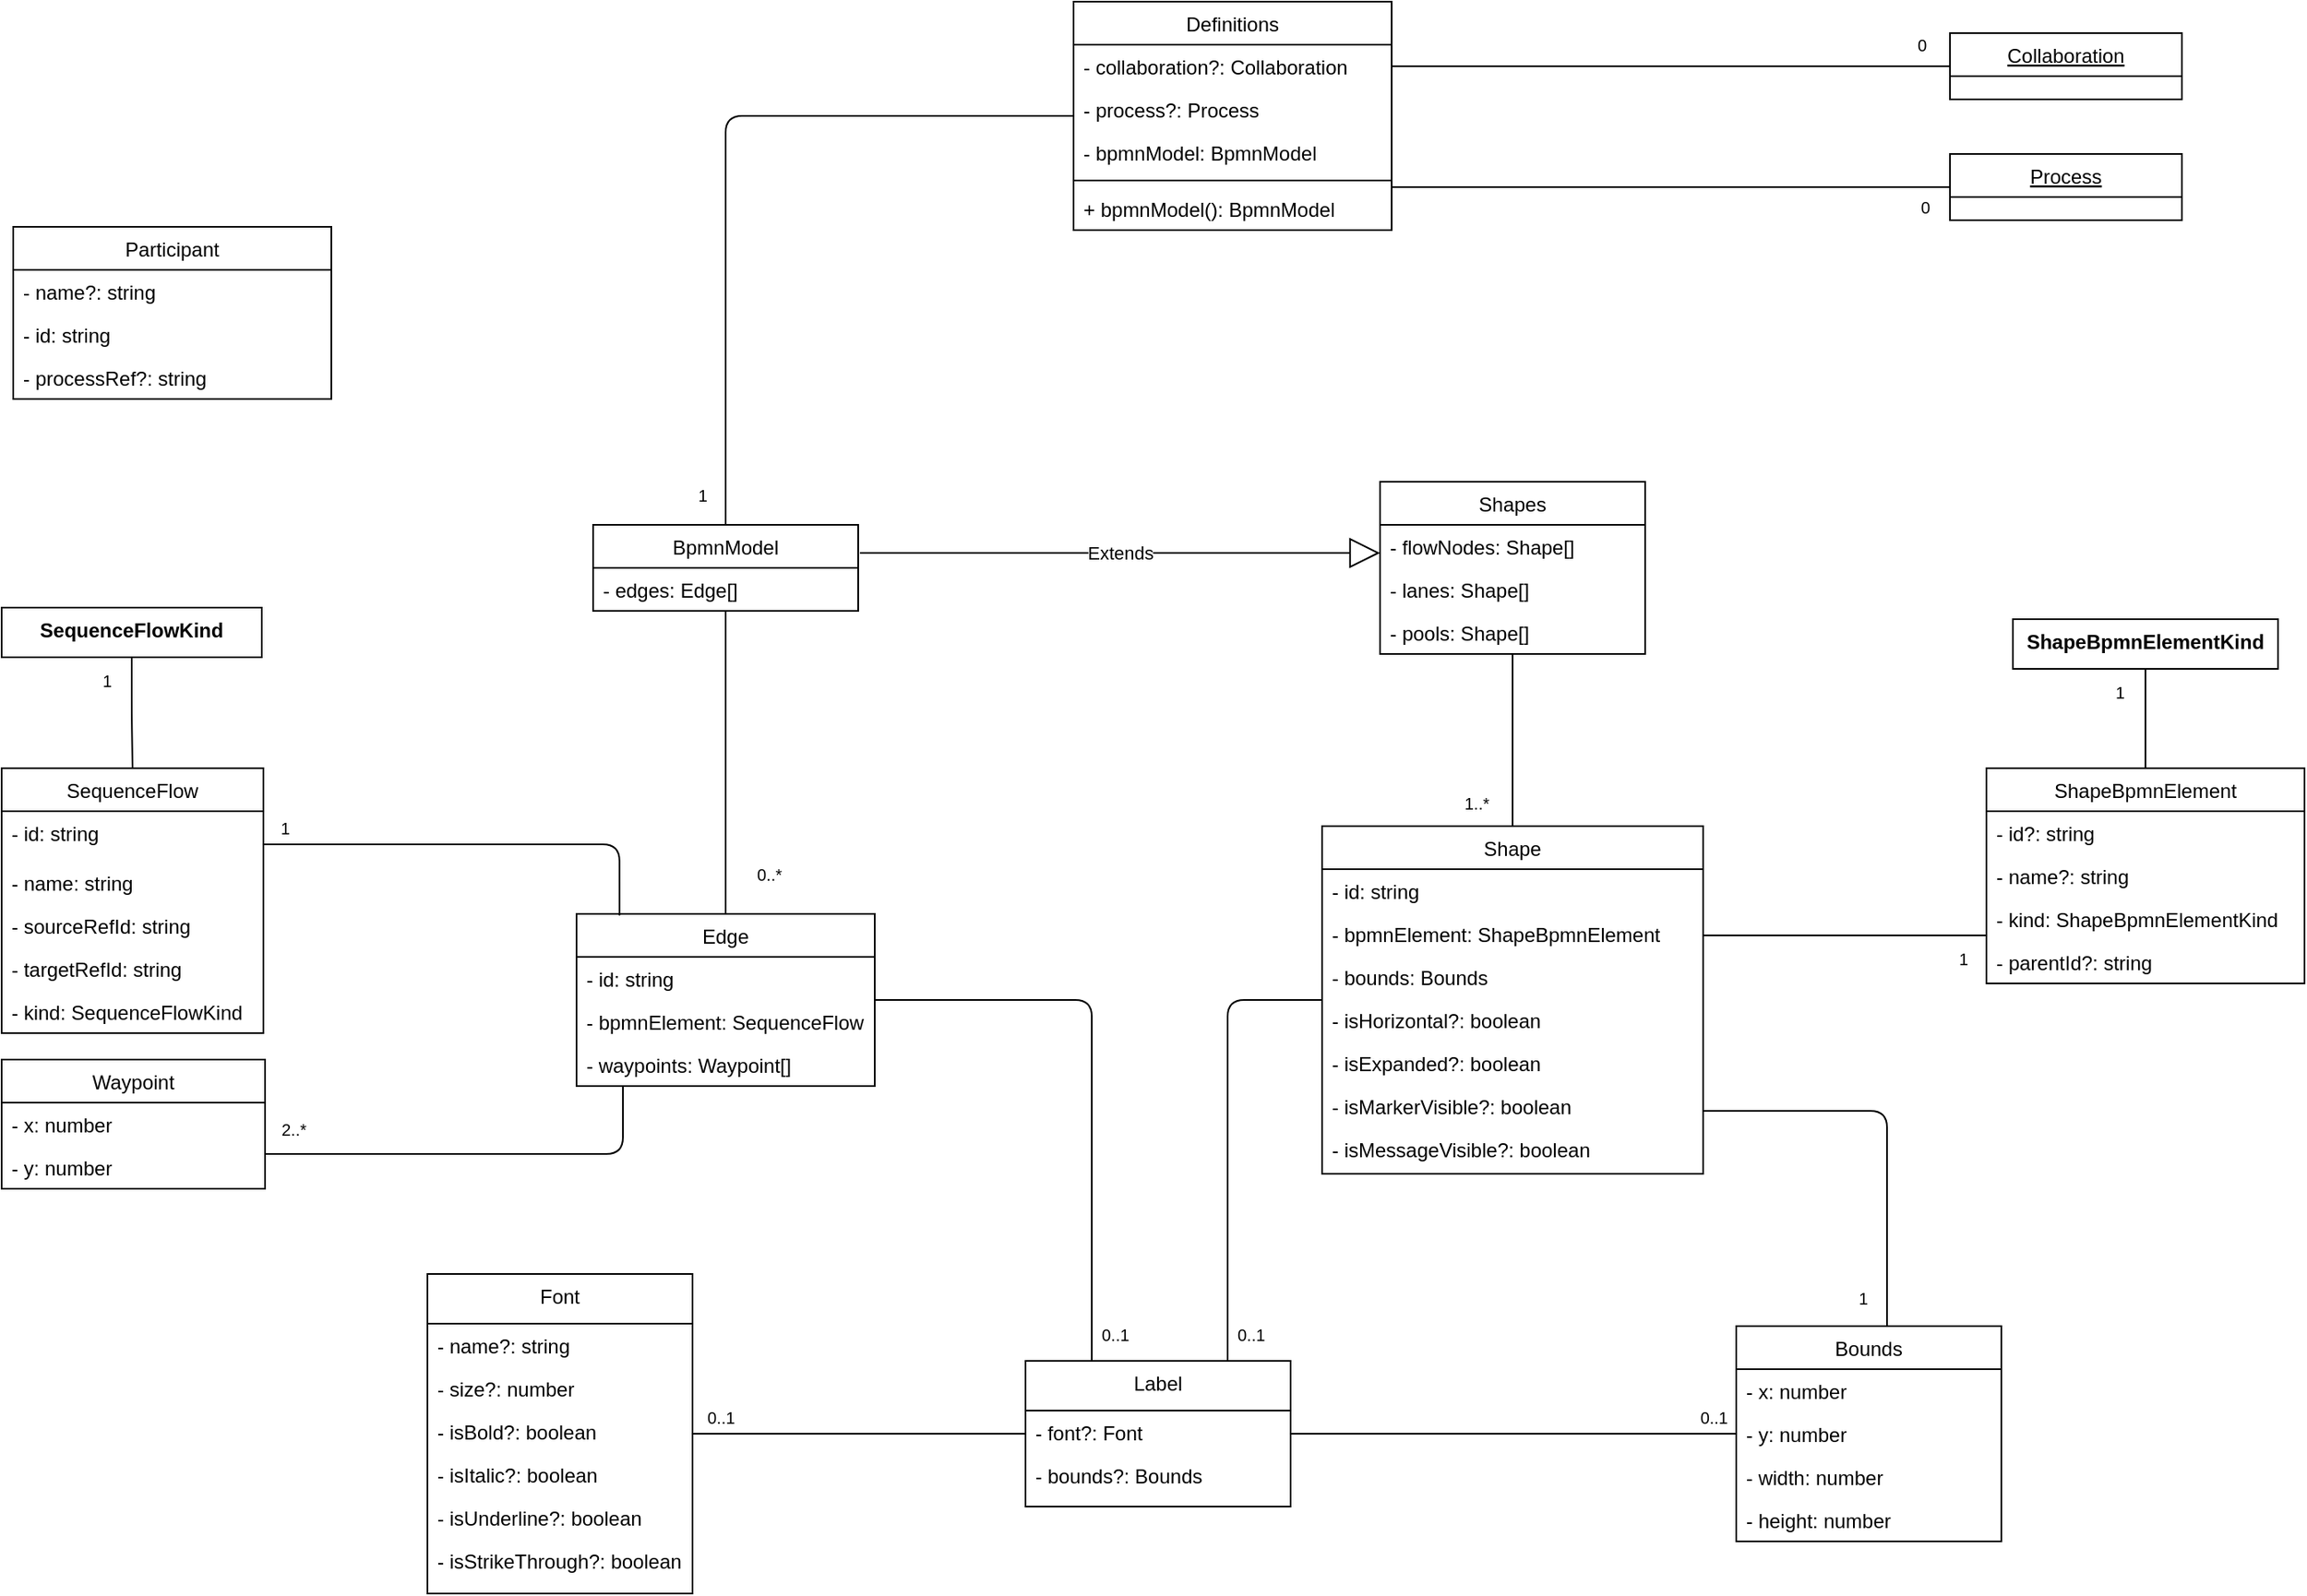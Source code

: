<mxfile version="13.1.1" type="device"><diagram id="C5RBs43oDa-KdzZeNtuy" name="Page-1"><mxGraphModel dx="3080" dy="1944" grid="0" gridSize="10" guides="1" tooltips="1" connect="1" arrows="1" fold="1" page="1" pageScale="1" pageWidth="1654" pageHeight="1169" background="none" math="0" shadow="0"><root><mxCell id="WIyWlLk6GJQsqaUBKTNV-0"/><mxCell id="WIyWlLk6GJQsqaUBKTNV-1" parent="WIyWlLk6GJQsqaUBKTNV-0"/><mxCell id="PLHjshaNbv-pAc6cqL0V-2" value="" style="endArrow=none;html=1;edgeStyle=orthogonalEdgeStyle;shadow=0;" parent="WIyWlLk6GJQsqaUBKTNV-1" source="zkfFHV4jXpPFQw0GAbJ--0" target="zkfFHV4jXpPFQw0GAbJ--6" edge="1"><mxGeometry relative="1" as="geometry"><mxPoint x="-1207" y="-837" as="sourcePoint"/><mxPoint x="-1047" y="-837" as="targetPoint"/></mxGeometry></mxCell><mxCell id="PLHjshaNbv-pAc6cqL0V-3" value="&lt;div&gt;0..1&lt;/div&gt;" style="resizable=0;html=1;align=left;verticalAlign=bottom;labelBackgroundColor=#ffffff;fontSize=10;shadow=0;" parent="PLHjshaNbv-pAc6cqL0V-2" connectable="0" vertex="1"><mxGeometry x="-1" relative="1" as="geometry"><mxPoint x="7" y="-2" as="offset"/></mxGeometry></mxCell><mxCell id="PLHjshaNbv-pAc6cqL0V-6" value="" style="endArrow=none;html=1;edgeStyle=orthogonalEdgeStyle;shadow=0;" parent="WIyWlLk6GJQsqaUBKTNV-1" target="zkfFHV4jXpPFQw0GAbJ--17" edge="1" source="zkfFHV4jXpPFQw0GAbJ--6"><mxGeometry relative="1" as="geometry"><mxPoint x="-785" y="-253" as="sourcePoint"/><mxPoint x="-717" y="-867" as="targetPoint"/><Array as="points"/></mxGeometry></mxCell><mxCell id="PLHjshaNbv-pAc6cqL0V-8" value="&lt;div&gt;0..1&lt;/div&gt;" style="resizable=0;html=1;align=right;verticalAlign=bottom;labelBackgroundColor=#ffffff;fontSize=10;shadow=0;" parent="PLHjshaNbv-pAc6cqL0V-6" connectable="0" vertex="1"><mxGeometry x="1" relative="1" as="geometry"><mxPoint x="-5" y="-2" as="offset"/></mxGeometry></mxCell><mxCell id="PLHjshaNbv-pAc6cqL0V-9" value="" style="endArrow=none;html=1;edgeStyle=orthogonalEdgeStyle;shadow=0;" parent="WIyWlLk6GJQsqaUBKTNV-1" source="zkfFHV4jXpPFQw0GAbJ--6" target="0sjL9ywvOhM1zj3qhhSV-2" edge="1"><mxGeometry relative="1" as="geometry"><mxPoint x="-877" y="-380" as="sourcePoint"/><mxPoint x="-1068" y="-1022" as="targetPoint"/><Array as="points"><mxPoint x="-930" y="-525"/></Array></mxGeometry></mxCell><mxCell id="PLHjshaNbv-pAc6cqL0V-10" value="0..1" style="resizable=0;html=1;align=left;verticalAlign=bottom;labelBackgroundColor=#ffffff;fontSize=10;shadow=0;" parent="PLHjshaNbv-pAc6cqL0V-9" connectable="0" vertex="1"><mxGeometry x="-1" relative="1" as="geometry"><mxPoint x="4" y="-8" as="offset"/></mxGeometry></mxCell><mxCell id="PLHjshaNbv-pAc6cqL0V-11" value="" style="resizable=0;html=1;align=right;verticalAlign=bottom;labelBackgroundColor=#ffffff;fontSize=10;shadow=0;" parent="PLHjshaNbv-pAc6cqL0V-9" connectable="0" vertex="1"><mxGeometry x="1" relative="1" as="geometry"/></mxCell><mxCell id="PLHjshaNbv-pAc6cqL0V-12" value="" style="endArrow=none;html=1;edgeStyle=orthogonalEdgeStyle;shadow=0;" parent="WIyWlLk6GJQsqaUBKTNV-1" source="0sjL9ywvOhM1zj3qhhSV-2" target="0sjL9ywvOhM1zj3qhhSV-6" edge="1"><mxGeometry relative="1" as="geometry"><mxPoint x="-1213" y="-469" as="sourcePoint"/><mxPoint x="-1588" y="-491" as="targetPoint"/><Array as="points"><mxPoint x="-1213" y="-432"/></Array></mxGeometry></mxCell><mxCell id="PLHjshaNbv-pAc6cqL0V-14" value="2..*" style="resizable=0;html=1;align=right;verticalAlign=bottom;labelBackgroundColor=#ffffff;fontSize=10;shadow=0;" parent="PLHjshaNbv-pAc6cqL0V-12" connectable="0" vertex="1"><mxGeometry x="1" relative="1" as="geometry"><mxPoint x="25" y="-7" as="offset"/></mxGeometry></mxCell><mxCell id="PLHjshaNbv-pAc6cqL0V-15" value="" style="endArrow=none;html=1;edgeStyle=orthogonalEdgeStyle;shadow=0;exitX=0.144;exitY=0.01;exitDx=0;exitDy=0;exitPerimeter=0;" parent="WIyWlLk6GJQsqaUBKTNV-1" source="0sjL9ywvOhM1zj3qhhSV-2" target="0sjL9ywvOhM1zj3qhhSV-18" edge="1"><mxGeometry relative="1" as="geometry"><mxPoint x="-1178" y="-706" as="sourcePoint"/><mxPoint x="-1278" y="-615" as="targetPoint"/><Array as="points"><mxPoint x="-1215" y="-619"/></Array></mxGeometry></mxCell><mxCell id="PLHjshaNbv-pAc6cqL0V-17" value="&lt;div&gt;1&lt;/div&gt;" style="resizable=0;html=1;align=right;verticalAlign=bottom;labelBackgroundColor=#ffffff;fontSize=10;shadow=0;" parent="PLHjshaNbv-pAc6cqL0V-15" connectable="0" vertex="1"><mxGeometry x="1" relative="1" as="geometry"><mxPoint x="16.98" y="-2" as="offset"/></mxGeometry></mxCell><mxCell id="PLHjshaNbv-pAc6cqL0V-18" value="" style="endArrow=none;html=1;edgeStyle=orthogonalEdgeStyle;shadow=0;" parent="WIyWlLk6GJQsqaUBKTNV-1" source="zkfFHV4jXpPFQw0GAbJ--17" target="zkfFHV4jXpPFQw0GAbJ--13" edge="1"><mxGeometry relative="1" as="geometry"><mxPoint x="-320" y="-405" as="sourcePoint"/><mxPoint x="-1078" y="-692" as="targetPoint"/><Array as="points"><mxPoint x="-450" y="-458"/></Array></mxGeometry></mxCell><mxCell id="PLHjshaNbv-pAc6cqL0V-19" value="1" style="resizable=0;html=1;align=left;verticalAlign=bottom;labelBackgroundColor=#ffffff;fontSize=10;shadow=0;" parent="PLHjshaNbv-pAc6cqL0V-18" connectable="0" vertex="1"><mxGeometry x="-1" relative="1" as="geometry"><mxPoint x="-19" y="-9" as="offset"/></mxGeometry></mxCell><mxCell id="PLHjshaNbv-pAc6cqL0V-21" value="" style="endArrow=none;html=1;edgeStyle=orthogonalEdgeStyle;shadow=0;" parent="WIyWlLk6GJQsqaUBKTNV-1" source="zkfFHV4jXpPFQw0GAbJ--13" target="0sjL9ywvOhM1zj3qhhSV-10" edge="1"><mxGeometry relative="1" as="geometry"><mxPoint x="-978" y="-962" as="sourcePoint"/><mxPoint x="-370" y="-764" as="targetPoint"/><Array as="points"><mxPoint x="-470" y="-564"/><mxPoint x="-470" y="-564"/></Array></mxGeometry></mxCell><mxCell id="PLHjshaNbv-pAc6cqL0V-23" value="1" style="resizable=0;html=1;align=right;verticalAlign=bottom;labelBackgroundColor=#ffffff;fontSize=10;shadow=0;" parent="PLHjshaNbv-pAc6cqL0V-21" connectable="0" vertex="1"><mxGeometry x="1" relative="1" as="geometry"><mxPoint x="-11" y="22" as="offset"/></mxGeometry></mxCell><mxCell id="PLHjshaNbv-pAc6cqL0V-24" value="" style="endArrow=none;html=1;edgeStyle=orthogonalEdgeStyle;shadow=0;" parent="WIyWlLk6GJQsqaUBKTNV-1" source="0sjL9ywvOhM1zj3qhhSV-14" target="0sjL9ywvOhM1zj3qhhSV-10" edge="1"><mxGeometry relative="1" as="geometry"><mxPoint x="-558" y="-957" as="sourcePoint"/><mxPoint x="-256" y="-693" as="targetPoint"/><Array as="points"/></mxGeometry></mxCell><mxCell id="PLHjshaNbv-pAc6cqL0V-25" value="1" style="resizable=0;html=1;align=left;verticalAlign=bottom;labelBackgroundColor=#ffffff;fontSize=10;shadow=0;" parent="PLHjshaNbv-pAc6cqL0V-24" connectable="0" vertex="1"><mxGeometry x="-1" relative="1" as="geometry"><mxPoint x="-20" y="22" as="offset"/></mxGeometry></mxCell><mxCell id="PLHjshaNbv-pAc6cqL0V-27" value="" style="endArrow=none;html=1;edgeStyle=orthogonalEdgeStyle;shadow=0;" parent="WIyWlLk6GJQsqaUBKTNV-1" source="0sjL9ywvOhM1zj3qhhSV-22" target="zkfFHV4jXpPFQw0GAbJ--13" edge="1"><mxGeometry relative="1" as="geometry"><mxPoint x="-558" y="-957" as="sourcePoint"/><mxPoint x="-607" y="-717" as="targetPoint"/><Array as="points"/></mxGeometry></mxCell><mxCell id="PLHjshaNbv-pAc6cqL0V-29" value="&lt;div&gt;1..*&lt;/div&gt;" style="resizable=0;html=1;align=right;verticalAlign=bottom;labelBackgroundColor=#ffffff;fontSize=10;shadow=0;" parent="PLHjshaNbv-pAc6cqL0V-27" connectable="0" vertex="1"><mxGeometry x="1" relative="1" as="geometry"><mxPoint x="-14" y="-6" as="offset"/></mxGeometry></mxCell><mxCell id="PLHjshaNbv-pAc6cqL0V-30" value="" style="endArrow=none;html=1;edgeStyle=orthogonalEdgeStyle;shadow=0;entryX=0.5;entryY=0;entryDx=0;entryDy=0;" parent="WIyWlLk6GJQsqaUBKTNV-1" source="oILE0hQg-X34ujy6vTA9-13" target="0sjL9ywvOhM1zj3qhhSV-24" edge="1"><mxGeometry relative="1" as="geometry"><mxPoint x="-1010" y="-1102" as="sourcePoint"/><mxPoint x="-1090" y="-888" as="targetPoint"/><Array as="points"/></mxGeometry></mxCell><mxCell id="PLHjshaNbv-pAc6cqL0V-32" value="1" style="resizable=0;html=1;align=right;verticalAlign=bottom;labelBackgroundColor=#ffffff;fontSize=10;shadow=0;" parent="PLHjshaNbv-pAc6cqL0V-30" connectable="0" vertex="1"><mxGeometry x="1" relative="1" as="geometry"><mxPoint x="-11" y="-10" as="offset"/></mxGeometry></mxCell><mxCell id="PLHjshaNbv-pAc6cqL0V-33" value="" style="endArrow=none;html=1;edgeStyle=orthogonalEdgeStyle;shadow=0;exitX=1;exitY=0.5;exitDx=0;exitDy=0;" parent="WIyWlLk6GJQsqaUBKTNV-1" source="oILE0hQg-X34ujy6vTA9-14" target="oILE0hQg-X34ujy6vTA9-19" edge="1"><mxGeometry relative="1" as="geometry"><mxPoint x="-998" y="-593.01" as="sourcePoint"/><mxPoint x="-506" y="-1113" as="targetPoint"/><Array as="points"/></mxGeometry></mxCell><mxCell id="PLHjshaNbv-pAc6cqL0V-35" value="0" style="resizable=0;html=1;align=right;verticalAlign=bottom;labelBackgroundColor=#ffffff;fontSize=10;shadow=0;" parent="PLHjshaNbv-pAc6cqL0V-33" connectable="0" vertex="1"><mxGeometry x="1" relative="1" as="geometry"><mxPoint x="-14" y="-5" as="offset"/></mxGeometry></mxCell><mxCell id="PLHjshaNbv-pAc6cqL0V-36" value="" style="endArrow=none;html=1;edgeStyle=orthogonalEdgeStyle;shadow=0;" parent="WIyWlLk6GJQsqaUBKTNV-1" source="oILE0hQg-X34ujy6vTA9-13" target="oILE0hQg-X34ujy6vTA9-22" edge="1"><mxGeometry relative="1" as="geometry"><mxPoint x="-908" y="-458" as="sourcePoint"/><mxPoint x="-465" y="-1047" as="targetPoint"/><Array as="points"><mxPoint x="-663" y="-1016"/><mxPoint x="-663" y="-1016"/></Array></mxGeometry></mxCell><mxCell id="PLHjshaNbv-pAc6cqL0V-38" value="0" style="resizable=0;html=1;align=right;verticalAlign=bottom;labelBackgroundColor=#ffffff;fontSize=10;shadow=0;" parent="PLHjshaNbv-pAc6cqL0V-36" connectable="0" vertex="1"><mxGeometry x="1" relative="1" as="geometry"><mxPoint x="-12" y="20" as="offset"/></mxGeometry></mxCell><mxCell id="PLHjshaNbv-pAc6cqL0V-39" value="" style="endArrow=none;html=1;edgeStyle=orthogonalEdgeStyle;shadow=0;entryX=0.5;entryY=0;entryDx=0;entryDy=0;" parent="WIyWlLk6GJQsqaUBKTNV-1" source="0sjL9ywvOhM1zj3qhhSV-24" target="0sjL9ywvOhM1zj3qhhSV-2" edge="1"><mxGeometry relative="1" as="geometry"><mxPoint x="-698" y="-696" as="sourcePoint"/><mxPoint x="-952" y="-684" as="targetPoint"/><Array as="points"/></mxGeometry></mxCell><mxCell id="PLHjshaNbv-pAc6cqL0V-40" value="&lt;div&gt;0..*&lt;/div&gt;" style="resizable=0;html=1;align=right;verticalAlign=bottom;labelBackgroundColor=#ffffff;fontSize=10;shadow=0;" parent="PLHjshaNbv-pAc6cqL0V-39" connectable="0" vertex="1"><mxGeometry x="1" relative="1" as="geometry"><mxPoint x="34" y="-16" as="offset"/></mxGeometry></mxCell><mxCell id="oILE0hQg-X34ujy6vTA9-3" value="Extends" style="endArrow=block;endSize=16;endFill=0;html=1;shadow=0;" parent="WIyWlLk6GJQsqaUBKTNV-1" edge="1"><mxGeometry width="160" relative="1" as="geometry"><mxPoint x="-1070" y="-795" as="sourcePoint"/><mxPoint x="-756" y="-795" as="targetPoint"/><Array as="points"/></mxGeometry></mxCell><mxCell id="0sjL9ywvOhM1zj3qhhSV-2" value="Edge" style="swimlane;fontStyle=0;childLayout=stackLayout;horizontal=1;startSize=26;fillColor=none;horizontalStack=0;resizeParent=1;resizeParentMax=0;resizeLast=0;collapsible=1;marginBottom=0;shadow=0;" parent="WIyWlLk6GJQsqaUBKTNV-1" vertex="1"><mxGeometry x="-1241" y="-577" width="180" height="104" as="geometry"/></mxCell><mxCell id="0sjL9ywvOhM1zj3qhhSV-46" value="- id: string" style="text;strokeColor=none;fillColor=none;align=left;verticalAlign=top;spacingLeft=4;spacingRight=4;overflow=hidden;rotatable=0;points=[[0,0.5],[1,0.5]];portConstraint=eastwest;shadow=0;" parent="0sjL9ywvOhM1zj3qhhSV-2" vertex="1"><mxGeometry y="26" width="180" height="26" as="geometry"/></mxCell><mxCell id="0sjL9ywvOhM1zj3qhhSV-3" value="- bpmnElement: SequenceFlow" style="text;strokeColor=none;fillColor=none;align=left;verticalAlign=top;spacingLeft=4;spacingRight=4;overflow=hidden;rotatable=0;points=[[0,0.5],[1,0.5]];portConstraint=eastwest;shadow=0;" parent="0sjL9ywvOhM1zj3qhhSV-2" vertex="1"><mxGeometry y="52" width="180" height="26" as="geometry"/></mxCell><mxCell id="0sjL9ywvOhM1zj3qhhSV-4" value="- waypoints: Waypoint[]" style="text;strokeColor=none;fillColor=none;align=left;verticalAlign=top;spacingLeft=4;spacingRight=4;overflow=hidden;rotatable=0;points=[[0,0.5],[1,0.5]];portConstraint=eastwest;shadow=0;" parent="0sjL9ywvOhM1zj3qhhSV-2" vertex="1"><mxGeometry y="78" width="180" height="26" as="geometry"/></mxCell><mxCell id="zkfFHV4jXpPFQw0GAbJ--13" value="Shape" style="swimlane;fontStyle=0;align=center;verticalAlign=top;childLayout=stackLayout;horizontal=1;startSize=26;horizontalStack=0;resizeParent=1;resizeLast=0;collapsible=1;marginBottom=0;rounded=0;shadow=0;strokeWidth=1;" parent="WIyWlLk6GJQsqaUBKTNV-1" vertex="1"><mxGeometry x="-791" y="-630" width="230" height="210" as="geometry"><mxRectangle x="340" y="380" width="170" height="26" as="alternateBounds"/></mxGeometry></mxCell><mxCell id="0sjL9ywvOhM1zj3qhhSV-39" value="- id: string" style="text;strokeColor=none;fillColor=none;align=left;verticalAlign=top;spacingLeft=4;spacingRight=4;overflow=hidden;rotatable=0;points=[[0,0.5],[1,0.5]];portConstraint=eastwest;shadow=0;" parent="zkfFHV4jXpPFQw0GAbJ--13" vertex="1"><mxGeometry y="26" width="230" height="26" as="geometry"/></mxCell><mxCell id="0sjL9ywvOhM1zj3qhhSV-49" value="- bpmnElement: ShapeBpmnElement" style="text;strokeColor=none;fillColor=none;align=left;verticalAlign=top;spacingLeft=4;spacingRight=4;overflow=hidden;rotatable=0;points=[[0,0.5],[1,0.5]];portConstraint=eastwest;shadow=0;" parent="zkfFHV4jXpPFQw0GAbJ--13" vertex="1"><mxGeometry y="52" width="230" height="26" as="geometry"/></mxCell><mxCell id="0sjL9ywvOhM1zj3qhhSV-50" value="- bounds: Bounds" style="text;strokeColor=none;fillColor=none;align=left;verticalAlign=top;spacingLeft=4;spacingRight=4;overflow=hidden;rotatable=0;points=[[0,0.5],[1,0.5]];portConstraint=eastwest;shadow=0;" parent="zkfFHV4jXpPFQw0GAbJ--13" vertex="1"><mxGeometry y="78" width="230" height="26" as="geometry"/></mxCell><mxCell id="0sjL9ywvOhM1zj3qhhSV-40" value="- isHorizontal?: boolean" style="text;strokeColor=none;fillColor=none;align=left;verticalAlign=top;spacingLeft=4;spacingRight=4;overflow=hidden;rotatable=0;points=[[0,0.5],[1,0.5]];portConstraint=eastwest;shadow=0;" parent="zkfFHV4jXpPFQw0GAbJ--13" vertex="1"><mxGeometry y="104" width="230" height="26" as="geometry"/></mxCell><mxCell id="0sjL9ywvOhM1zj3qhhSV-41" value="- isExpanded?: boolean" style="text;strokeColor=none;fillColor=none;align=left;verticalAlign=top;spacingLeft=4;spacingRight=4;overflow=hidden;rotatable=0;points=[[0,0.5],[1,0.5]];portConstraint=eastwest;shadow=0;" parent="zkfFHV4jXpPFQw0GAbJ--13" vertex="1"><mxGeometry y="130" width="230" height="26" as="geometry"/></mxCell><mxCell id="0sjL9ywvOhM1zj3qhhSV-42" value="- isMarkerVisible?: boolean" style="text;strokeColor=none;fillColor=none;align=left;verticalAlign=top;spacingLeft=4;spacingRight=4;overflow=hidden;rotatable=0;points=[[0,0.5],[1,0.5]];portConstraint=eastwest;shadow=0;" parent="zkfFHV4jXpPFQw0GAbJ--13" vertex="1"><mxGeometry y="156" width="230" height="26" as="geometry"/></mxCell><mxCell id="0sjL9ywvOhM1zj3qhhSV-43" value="- isMessageVisible?: boolean" style="text;strokeColor=none;fillColor=none;align=left;verticalAlign=top;spacingLeft=4;spacingRight=4;overflow=hidden;rotatable=0;points=[[0,0.5],[1,0.5]];portConstraint=eastwest;shadow=0;" parent="zkfFHV4jXpPFQw0GAbJ--13" vertex="1"><mxGeometry y="182" width="230" height="26" as="geometry"/></mxCell><mxCell id="0sjL9ywvOhM1zj3qhhSV-6" value="Waypoint" style="swimlane;fontStyle=0;childLayout=stackLayout;horizontal=1;startSize=26;fillColor=none;horizontalStack=0;resizeParent=1;resizeParentMax=0;resizeLast=0;collapsible=1;marginBottom=0;shadow=0;" parent="WIyWlLk6GJQsqaUBKTNV-1" vertex="1"><mxGeometry x="-1588" y="-489" width="159" height="78" as="geometry"/></mxCell><mxCell id="0sjL9ywvOhM1zj3qhhSV-44" value="- x: number" style="text;strokeColor=none;fillColor=none;align=left;verticalAlign=top;spacingLeft=4;spacingRight=4;overflow=hidden;rotatable=0;points=[[0,0.5],[1,0.5]];portConstraint=eastwest;shadow=0;" parent="0sjL9ywvOhM1zj3qhhSV-6" vertex="1"><mxGeometry y="26" width="159" height="26" as="geometry"/></mxCell><mxCell id="0sjL9ywvOhM1zj3qhhSV-45" value="- y: number" style="text;strokeColor=none;fillColor=none;align=left;verticalAlign=top;spacingLeft=4;spacingRight=4;overflow=hidden;rotatable=0;points=[[0,0.5],[1,0.5]];portConstraint=eastwest;shadow=0;" parent="0sjL9ywvOhM1zj3qhhSV-6" vertex="1"><mxGeometry y="52" width="159" height="26" as="geometry"/></mxCell><mxCell id="0sjL9ywvOhM1zj3qhhSV-18" value="SequenceFlow" style="swimlane;fontStyle=0;childLayout=stackLayout;horizontal=1;startSize=26;fillColor=none;horizontalStack=0;resizeParent=1;resizeParentMax=0;resizeLast=0;collapsible=1;marginBottom=0;shadow=0;" parent="WIyWlLk6GJQsqaUBKTNV-1" vertex="1"><mxGeometry x="-1588" y="-665" width="158" height="160" as="geometry"/></mxCell><mxCell id="oILE0hQg-X34ujy6vTA9-10" value="- id: string" style="text;strokeColor=none;fillColor=none;align=left;verticalAlign=top;spacingLeft=4;spacingRight=4;overflow=hidden;rotatable=0;points=[[0,0.5],[1,0.5]];portConstraint=eastwest;shadow=0;" parent="0sjL9ywvOhM1zj3qhhSV-18" vertex="1"><mxGeometry y="26" width="158" height="30" as="geometry"/></mxCell><mxCell id="oILE0hQg-X34ujy6vTA9-11" value="- name: string" style="text;strokeColor=none;fillColor=none;align=left;verticalAlign=top;spacingLeft=4;spacingRight=4;overflow=hidden;rotatable=0;points=[[0,0.5],[1,0.5]];portConstraint=eastwest;shadow=0;" parent="0sjL9ywvOhM1zj3qhhSV-18" vertex="1"><mxGeometry y="56" width="158" height="26" as="geometry"/></mxCell><mxCell id="0sjL9ywvOhM1zj3qhhSV-19" value="- sourceRefId: string" style="text;strokeColor=none;fillColor=none;align=left;verticalAlign=top;spacingLeft=4;spacingRight=4;overflow=hidden;rotatable=0;points=[[0,0.5],[1,0.5]];portConstraint=eastwest;shadow=0;" parent="0sjL9ywvOhM1zj3qhhSV-18" vertex="1"><mxGeometry y="82" width="158" height="26" as="geometry"/></mxCell><mxCell id="oILE0hQg-X34ujy6vTA9-12" value="- targetRefId: string" style="text;strokeColor=none;fillColor=none;align=left;verticalAlign=top;spacingLeft=4;spacingRight=4;overflow=hidden;rotatable=0;points=[[0,0.5],[1,0.5]];portConstraint=eastwest;shadow=0;" parent="0sjL9ywvOhM1zj3qhhSV-18" vertex="1"><mxGeometry y="108" width="158" height="26" as="geometry"/></mxCell><mxCell id="kIvDjQpewUcBJA9TdNjF-0" value="- kind: SequenceFlowKind" style="text;strokeColor=none;fillColor=none;align=left;verticalAlign=top;spacingLeft=4;spacingRight=4;overflow=hidden;rotatable=0;points=[[0,0.5],[1,0.5]];portConstraint=eastwest;shadow=0;" parent="0sjL9ywvOhM1zj3qhhSV-18" vertex="1"><mxGeometry y="134" width="158" height="26" as="geometry"/></mxCell><mxCell id="0sjL9ywvOhM1zj3qhhSV-10" value="ShapeBpmnElement" style="swimlane;fontStyle=0;childLayout=stackLayout;horizontal=1;startSize=26;fillColor=none;horizontalStack=0;resizeParent=1;resizeParentMax=0;resizeLast=0;collapsible=1;marginBottom=0;shadow=0;" parent="WIyWlLk6GJQsqaUBKTNV-1" vertex="1"><mxGeometry x="-390" y="-665" width="192" height="130" as="geometry"/></mxCell><mxCell id="0sjL9ywvOhM1zj3qhhSV-11" value="- id?: string" style="text;strokeColor=none;fillColor=none;align=left;verticalAlign=top;spacingLeft=4;spacingRight=4;overflow=hidden;rotatable=0;points=[[0,0.5],[1,0.5]];portConstraint=eastwest;shadow=0;" parent="0sjL9ywvOhM1zj3qhhSV-10" vertex="1"><mxGeometry y="26" width="192" height="26" as="geometry"/></mxCell><mxCell id="0sjL9ywvOhM1zj3qhhSV-47" value="- name?: string" style="text;strokeColor=none;fillColor=none;align=left;verticalAlign=top;spacingLeft=4;spacingRight=4;overflow=hidden;rotatable=0;points=[[0,0.5],[1,0.5]];portConstraint=eastwest;shadow=0;" parent="0sjL9ywvOhM1zj3qhhSV-10" vertex="1"><mxGeometry y="52" width="192" height="26" as="geometry"/></mxCell><mxCell id="0sjL9ywvOhM1zj3qhhSV-48" value="- kind: ShapeBpmnElementKind" style="text;strokeColor=none;fillColor=none;align=left;verticalAlign=top;spacingLeft=4;spacingRight=4;overflow=hidden;rotatable=0;points=[[0,0.5],[1,0.5]];portConstraint=eastwest;shadow=0;" parent="0sjL9ywvOhM1zj3qhhSV-10" vertex="1"><mxGeometry y="78" width="192" height="26" as="geometry"/></mxCell><mxCell id="0sjL9ywvOhM1zj3qhhSV-12" value="- parentId?: string" style="text;strokeColor=none;fillColor=none;align=left;verticalAlign=top;spacingLeft=4;spacingRight=4;overflow=hidden;rotatable=0;points=[[0,0.5],[1,0.5]];portConstraint=eastwest;shadow=0;" parent="0sjL9ywvOhM1zj3qhhSV-10" vertex="1"><mxGeometry y="104" width="192" height="26" as="geometry"/></mxCell><mxCell id="0sjL9ywvOhM1zj3qhhSV-14" value="ShapeBpmnElementKind" style="swimlane;fontStyle=1;childLayout=stackLayout;horizontal=1;startSize=26;fillColor=none;horizontalStack=0;resizeParent=1;resizeParentMax=0;resizeLast=0;collapsible=1;marginBottom=0;swimlaneLine=0;rounded=0;shadow=0;comic=0;glass=0;" parent="WIyWlLk6GJQsqaUBKTNV-1" vertex="1"><mxGeometry x="-374" y="-755" width="160" height="30" as="geometry"/></mxCell><mxCell id="0sjL9ywvOhM1zj3qhhSV-22" value="Shapes" style="swimlane;fontStyle=0;align=center;verticalAlign=top;childLayout=stackLayout;horizontal=1;startSize=26;horizontalStack=0;resizeParent=1;resizeLast=0;collapsible=1;marginBottom=0;rounded=0;shadow=0;strokeWidth=1;" parent="WIyWlLk6GJQsqaUBKTNV-1" vertex="1"><mxGeometry x="-756" y="-838" width="160" height="104" as="geometry"><mxRectangle x="340" y="380" width="170" height="26" as="alternateBounds"/></mxGeometry></mxCell><mxCell id="oILE0hQg-X34ujy6vTA9-0" value="- flowNodes: Shape[]" style="text;strokeColor=none;fillColor=none;align=left;verticalAlign=top;spacingLeft=4;spacingRight=4;overflow=hidden;rotatable=0;points=[[0,0.5],[1,0.5]];portConstraint=eastwest;shadow=0;" parent="0sjL9ywvOhM1zj3qhhSV-22" vertex="1"><mxGeometry y="26" width="160" height="26" as="geometry"/></mxCell><mxCell id="0sjL9ywvOhM1zj3qhhSV-28" value="- lanes: Shape[]" style="text;strokeColor=none;fillColor=none;align=left;verticalAlign=top;spacingLeft=4;spacingRight=4;overflow=hidden;rotatable=0;points=[[0,0.5],[1,0.5]];portConstraint=eastwest;shadow=0;" parent="0sjL9ywvOhM1zj3qhhSV-22" vertex="1"><mxGeometry y="52" width="160" height="26" as="geometry"/></mxCell><mxCell id="oILE0hQg-X34ujy6vTA9-1" value="- pools: Shape[]" style="text;strokeColor=none;fillColor=none;align=left;verticalAlign=top;spacingLeft=4;spacingRight=4;overflow=hidden;rotatable=0;points=[[0,0.5],[1,0.5]];portConstraint=eastwest;shadow=0;" parent="0sjL9ywvOhM1zj3qhhSV-22" vertex="1"><mxGeometry y="78" width="160" height="26" as="geometry"/></mxCell><mxCell id="0sjL9ywvOhM1zj3qhhSV-24" value="BpmnModel" style="swimlane;fontStyle=0;align=center;verticalAlign=top;childLayout=stackLayout;horizontal=1;startSize=26;horizontalStack=0;resizeParent=1;resizeLast=0;collapsible=1;marginBottom=0;rounded=0;shadow=0;strokeWidth=1;" parent="WIyWlLk6GJQsqaUBKTNV-1" vertex="1"><mxGeometry x="-1231" y="-812" width="160" height="52" as="geometry"><mxRectangle x="340" y="380" width="170" height="26" as="alternateBounds"/></mxGeometry></mxCell><mxCell id="oILE0hQg-X34ujy6vTA9-2" value="- edges: Edge[]" style="text;strokeColor=none;fillColor=none;align=left;verticalAlign=top;spacingLeft=4;spacingRight=4;overflow=hidden;rotatable=0;points=[[0,0.5],[1,0.5]];portConstraint=eastwest;shadow=0;" parent="0sjL9ywvOhM1zj3qhhSV-24" vertex="1"><mxGeometry y="26" width="160" height="26" as="geometry"/></mxCell><mxCell id="oILE0hQg-X34ujy6vTA9-5" value="Participant" style="swimlane;fontStyle=0;childLayout=stackLayout;horizontal=1;startSize=26;fillColor=none;horizontalStack=0;resizeParent=1;resizeParentMax=0;resizeLast=0;collapsible=1;marginBottom=0;shadow=0;" parent="WIyWlLk6GJQsqaUBKTNV-1" vertex="1"><mxGeometry x="-1581" y="-992" width="192" height="104" as="geometry"/></mxCell><mxCell id="oILE0hQg-X34ujy6vTA9-7" value="- name?: string" style="text;strokeColor=none;fillColor=none;align=left;verticalAlign=top;spacingLeft=4;spacingRight=4;overflow=hidden;rotatable=0;points=[[0,0.5],[1,0.5]];portConstraint=eastwest;shadow=0;" parent="oILE0hQg-X34ujy6vTA9-5" vertex="1"><mxGeometry y="26" width="192" height="26" as="geometry"/></mxCell><mxCell id="oILE0hQg-X34ujy6vTA9-6" value="- id: string" style="text;strokeColor=none;fillColor=none;align=left;verticalAlign=top;spacingLeft=4;spacingRight=4;overflow=hidden;rotatable=0;points=[[0,0.5],[1,0.5]];portConstraint=eastwest;shadow=0;" parent="oILE0hQg-X34ujy6vTA9-5" vertex="1"><mxGeometry y="52" width="192" height="26" as="geometry"/></mxCell><mxCell id="oILE0hQg-X34ujy6vTA9-9" value="- processRef?: string" style="text;strokeColor=none;fillColor=none;align=left;verticalAlign=top;spacingLeft=4;spacingRight=4;overflow=hidden;rotatable=0;points=[[0,0.5],[1,0.5]];portConstraint=eastwest;shadow=0;" parent="oILE0hQg-X34ujy6vTA9-5" vertex="1"><mxGeometry y="78" width="192" height="26" as="geometry"/></mxCell><mxCell id="oILE0hQg-X34ujy6vTA9-19" value="Collaboration" style="swimlane;fontStyle=4;childLayout=stackLayout;horizontal=1;startSize=26;fillColor=none;horizontalStack=0;resizeParent=1;resizeParentMax=0;resizeLast=0;collapsible=1;marginBottom=0;shadow=0;" parent="WIyWlLk6GJQsqaUBKTNV-1" vertex="1"><mxGeometry x="-412" y="-1109" width="140" height="40" as="geometry"/></mxCell><mxCell id="oILE0hQg-X34ujy6vTA9-13" value="Definitions" style="swimlane;fontStyle=0;childLayout=stackLayout;horizontal=1;startSize=26;fillColor=none;horizontalStack=0;resizeParent=1;resizeParentMax=0;resizeLast=0;collapsible=1;marginBottom=0;shadow=0;" parent="WIyWlLk6GJQsqaUBKTNV-1" vertex="1"><mxGeometry x="-941" y="-1128" width="192" height="138" as="geometry"/></mxCell><mxCell id="oILE0hQg-X34ujy6vTA9-14" value="- collaboration?: Collaboration" style="text;strokeColor=none;fillColor=none;align=left;verticalAlign=top;spacingLeft=4;spacingRight=4;overflow=hidden;rotatable=0;points=[[0,0.5],[1,0.5]];portConstraint=eastwest;shadow=0;" parent="oILE0hQg-X34ujy6vTA9-13" vertex="1"><mxGeometry y="26" width="192" height="26" as="geometry"/></mxCell><mxCell id="oILE0hQg-X34ujy6vTA9-15" value="- process?: Process" style="text;strokeColor=none;fillColor=none;align=left;verticalAlign=top;spacingLeft=4;spacingRight=4;overflow=hidden;rotatable=0;points=[[0,0.5],[1,0.5]];portConstraint=eastwest;shadow=0;" parent="oILE0hQg-X34ujy6vTA9-13" vertex="1"><mxGeometry y="52" width="192" height="26" as="geometry"/></mxCell><mxCell id="oILE0hQg-X34ujy6vTA9-16" value="- bpmnModel: BpmnModel" style="text;strokeColor=none;fillColor=none;align=left;verticalAlign=top;spacingLeft=4;spacingRight=4;overflow=hidden;rotatable=0;points=[[0,0.5],[1,0.5]];portConstraint=eastwest;shadow=0;" parent="oILE0hQg-X34ujy6vTA9-13" vertex="1"><mxGeometry y="78" width="192" height="26" as="geometry"/></mxCell><mxCell id="oILE0hQg-X34ujy6vTA9-17" value="" style="line;strokeWidth=1;fillColor=none;align=left;verticalAlign=middle;spacingTop=-1;spacingLeft=3;spacingRight=3;rotatable=0;labelPosition=right;points=[];portConstraint=eastwest;rounded=0;shadow=0;glass=0;comic=0;" parent="oILE0hQg-X34ujy6vTA9-13" vertex="1"><mxGeometry y="104" width="192" height="8" as="geometry"/></mxCell><mxCell id="oILE0hQg-X34ujy6vTA9-18" value="+ bpmnModel(): BpmnModel" style="text;strokeColor=none;fillColor=none;align=left;verticalAlign=top;spacingLeft=4;spacingRight=4;overflow=hidden;rotatable=0;points=[[0,0.5],[1,0.5]];portConstraint=eastwest;rounded=0;shadow=0;glass=0;comic=0;" parent="oILE0hQg-X34ujy6vTA9-13" vertex="1"><mxGeometry y="112" width="192" height="26" as="geometry"/></mxCell><mxCell id="oILE0hQg-X34ujy6vTA9-22" value="Process" style="swimlane;fontStyle=4;childLayout=stackLayout;horizontal=1;startSize=26;fillColor=none;horizontalStack=0;resizeParent=1;resizeParentMax=0;resizeLast=0;collapsible=1;marginBottom=0;shadow=0;" parent="WIyWlLk6GJQsqaUBKTNV-1" vertex="1"><mxGeometry x="-412" y="-1036" width="140" height="40" as="geometry"/></mxCell><mxCell id="kIvDjQpewUcBJA9TdNjF-2" value="SequenceFlowKind" style="swimlane;fontStyle=1;childLayout=stackLayout;horizontal=1;startSize=26;fillColor=none;horizontalStack=0;resizeParent=1;resizeParentMax=0;resizeLast=0;collapsible=1;marginBottom=0;swimlaneLine=0;rounded=0;shadow=0;comic=0;glass=0;" parent="WIyWlLk6GJQsqaUBKTNV-1" vertex="1"><mxGeometry x="-1588" y="-762" width="157" height="30" as="geometry"/></mxCell><mxCell id="kIvDjQpewUcBJA9TdNjF-3" value="" style="endArrow=none;html=1;edgeStyle=orthogonalEdgeStyle;shadow=0;" parent="WIyWlLk6GJQsqaUBKTNV-1" source="kIvDjQpewUcBJA9TdNjF-2" target="0sjL9ywvOhM1zj3qhhSV-18" edge="1"><mxGeometry relative="1" as="geometry"><mxPoint x="-1513" y="-728" as="sourcePoint"/><mxPoint x="-1513" y="-668" as="targetPoint"/><Array as="points"><mxPoint x="-1509" y="-698"/><mxPoint x="-1509" y="-698"/></Array></mxGeometry></mxCell><mxCell id="kIvDjQpewUcBJA9TdNjF-4" value="1" style="resizable=0;html=1;align=left;verticalAlign=bottom;labelBackgroundColor=#ffffff;fontSize=10;shadow=0;" parent="kIvDjQpewUcBJA9TdNjF-3" connectable="0" vertex="1"><mxGeometry x="-1" relative="1" as="geometry"><mxPoint x="-20" y="22" as="offset"/></mxGeometry></mxCell><mxCell id="4eXEjW7_JQ5vGszaP3kl-1" value="" style="endArrow=none;html=1;edgeStyle=orthogonalEdgeStyle;shadow=0;" edge="1" parent="WIyWlLk6GJQsqaUBKTNV-1" source="zkfFHV4jXpPFQw0GAbJ--6" target="zkfFHV4jXpPFQw0GAbJ--13"><mxGeometry relative="1" as="geometry"><mxPoint x="-910" y="-297" as="sourcePoint"/><mxPoint x="-1051" y="-515" as="targetPoint"/><Array as="points"><mxPoint x="-848" y="-525"/></Array></mxGeometry></mxCell><mxCell id="4eXEjW7_JQ5vGszaP3kl-2" value="0..1" style="resizable=0;html=1;align=left;verticalAlign=bottom;labelBackgroundColor=#ffffff;fontSize=10;shadow=0;" connectable="0" vertex="1" parent="4eXEjW7_JQ5vGszaP3kl-1"><mxGeometry x="-1" relative="1" as="geometry"><mxPoint x="4" y="-8" as="offset"/></mxGeometry></mxCell><mxCell id="4eXEjW7_JQ5vGszaP3kl-3" value="" style="resizable=0;html=1;align=right;verticalAlign=bottom;labelBackgroundColor=#ffffff;fontSize=10;shadow=0;" connectable="0" vertex="1" parent="4eXEjW7_JQ5vGszaP3kl-1"><mxGeometry x="1" relative="1" as="geometry"/></mxCell><mxCell id="zkfFHV4jXpPFQw0GAbJ--6" value="Label" style="swimlane;fontStyle=0;align=center;verticalAlign=top;childLayout=stackLayout;horizontal=1;startSize=30;horizontalStack=0;resizeParent=1;resizeLast=0;collapsible=1;marginBottom=0;rounded=0;shadow=0;strokeWidth=1;" parent="WIyWlLk6GJQsqaUBKTNV-1" vertex="1"><mxGeometry x="-970" y="-307" width="160" height="88" as="geometry"><mxRectangle x="130" y="380" width="160" height="26" as="alternateBounds"/></mxGeometry></mxCell><mxCell id="PLHjshaNbv-pAc6cqL0V-0" value="- font?: Font" style="text;strokeColor=none;fillColor=none;align=left;verticalAlign=top;spacingLeft=4;spacingRight=4;overflow=hidden;rotatable=0;points=[[0,0.5],[1,0.5]];portConstraint=eastwest;shadow=0;" parent="zkfFHV4jXpPFQw0GAbJ--6" vertex="1"><mxGeometry y="30" width="160" height="26" as="geometry"/></mxCell><mxCell id="PLHjshaNbv-pAc6cqL0V-1" value="- bounds?: Bounds" style="text;strokeColor=none;fillColor=none;align=left;verticalAlign=top;spacingLeft=4;spacingRight=4;overflow=hidden;rotatable=0;points=[[0,0.5],[1,0.5]];portConstraint=eastwest;shadow=0;" parent="zkfFHV4jXpPFQw0GAbJ--6" vertex="1"><mxGeometry y="56" width="160" height="26" as="geometry"/></mxCell><mxCell id="zkfFHV4jXpPFQw0GAbJ--0" value="Font" style="swimlane;fontStyle=0;align=center;verticalAlign=top;childLayout=stackLayout;horizontal=1;startSize=30;horizontalStack=0;resizeParent=1;resizeLast=0;collapsible=1;marginBottom=0;rounded=0;shadow=0;strokeWidth=1;" parent="WIyWlLk6GJQsqaUBKTNV-1" vertex="1"><mxGeometry x="-1331" y="-359.5" width="160" height="193" as="geometry"><mxRectangle x="230" y="140" width="160" height="26" as="alternateBounds"/></mxGeometry></mxCell><mxCell id="0sjL9ywvOhM1zj3qhhSV-29" value="- name?: string" style="text;strokeColor=none;fillColor=none;align=left;verticalAlign=top;spacingLeft=4;spacingRight=4;overflow=hidden;rotatable=0;points=[[0,0.5],[1,0.5]];portConstraint=eastwest;shadow=0;" parent="zkfFHV4jXpPFQw0GAbJ--0" vertex="1"><mxGeometry y="30" width="160" height="26" as="geometry"/></mxCell><mxCell id="0sjL9ywvOhM1zj3qhhSV-30" value="- size?: number" style="text;strokeColor=none;fillColor=none;align=left;verticalAlign=top;spacingLeft=4;spacingRight=4;overflow=hidden;rotatable=0;points=[[0,0.5],[1,0.5]];portConstraint=eastwest;shadow=0;" parent="zkfFHV4jXpPFQw0GAbJ--0" vertex="1"><mxGeometry y="56" width="160" height="26" as="geometry"/></mxCell><mxCell id="0sjL9ywvOhM1zj3qhhSV-31" value="- isBold?: boolean" style="text;strokeColor=none;fillColor=none;align=left;verticalAlign=top;spacingLeft=4;spacingRight=4;overflow=hidden;rotatable=0;points=[[0,0.5],[1,0.5]];portConstraint=eastwest;shadow=0;" parent="zkfFHV4jXpPFQw0GAbJ--0" vertex="1"><mxGeometry y="82" width="160" height="26" as="geometry"/></mxCell><mxCell id="0sjL9ywvOhM1zj3qhhSV-32" value="- isItalic?: boolean" style="text;strokeColor=none;fillColor=none;align=left;verticalAlign=top;spacingLeft=4;spacingRight=4;overflow=hidden;rotatable=0;points=[[0,0.5],[1,0.5]];portConstraint=eastwest;shadow=0;" parent="zkfFHV4jXpPFQw0GAbJ--0" vertex="1"><mxGeometry y="108" width="160" height="26" as="geometry"/></mxCell><mxCell id="0sjL9ywvOhM1zj3qhhSV-33" value="- isUnderline?: boolean" style="text;strokeColor=none;fillColor=none;align=left;verticalAlign=top;spacingLeft=4;spacingRight=4;overflow=hidden;rotatable=0;points=[[0,0.5],[1,0.5]];portConstraint=eastwest;shadow=0;" parent="zkfFHV4jXpPFQw0GAbJ--0" vertex="1"><mxGeometry y="134" width="160" height="26" as="geometry"/></mxCell><mxCell id="0sjL9ywvOhM1zj3qhhSV-34" value="- isStrikeThrough?: boolean" style="text;strokeColor=none;fillColor=none;align=left;verticalAlign=top;spacingLeft=4;spacingRight=4;overflow=hidden;rotatable=0;points=[[0,0.5],[1,0.5]];portConstraint=eastwest;shadow=0;" parent="zkfFHV4jXpPFQw0GAbJ--0" vertex="1"><mxGeometry y="160" width="160" height="26" as="geometry"/></mxCell><mxCell id="zkfFHV4jXpPFQw0GAbJ--17" value="Bounds" style="swimlane;fontStyle=0;align=center;verticalAlign=top;childLayout=stackLayout;horizontal=1;startSize=26;horizontalStack=0;resizeParent=1;resizeLast=0;collapsible=1;marginBottom=0;rounded=0;shadow=0;strokeWidth=1;" parent="WIyWlLk6GJQsqaUBKTNV-1" vertex="1"><mxGeometry x="-541" y="-328" width="160" height="130" as="geometry"><mxRectangle x="508" y="120" width="160" height="26" as="alternateBounds"/></mxGeometry></mxCell><mxCell id="0sjL9ywvOhM1zj3qhhSV-35" value="- x: number" style="text;strokeColor=none;fillColor=none;align=left;verticalAlign=top;spacingLeft=4;spacingRight=4;overflow=hidden;rotatable=0;points=[[0,0.5],[1,0.5]];portConstraint=eastwest;shadow=0;" parent="zkfFHV4jXpPFQw0GAbJ--17" vertex="1"><mxGeometry y="26" width="160" height="26" as="geometry"/></mxCell><mxCell id="0sjL9ywvOhM1zj3qhhSV-36" value="- y: number" style="text;strokeColor=none;fillColor=none;align=left;verticalAlign=top;spacingLeft=4;spacingRight=4;overflow=hidden;rotatable=0;points=[[0,0.5],[1,0.5]];portConstraint=eastwest;shadow=0;" parent="zkfFHV4jXpPFQw0GAbJ--17" vertex="1"><mxGeometry y="52" width="160" height="26" as="geometry"/></mxCell><mxCell id="0sjL9ywvOhM1zj3qhhSV-37" value="- width: number" style="text;strokeColor=none;fillColor=none;align=left;verticalAlign=top;spacingLeft=4;spacingRight=4;overflow=hidden;rotatable=0;points=[[0,0.5],[1,0.5]];portConstraint=eastwest;shadow=0;" parent="zkfFHV4jXpPFQw0GAbJ--17" vertex="1"><mxGeometry y="78" width="160" height="26" as="geometry"/></mxCell><mxCell id="0sjL9ywvOhM1zj3qhhSV-38" value="- height: number" style="text;strokeColor=none;fillColor=none;align=left;verticalAlign=top;spacingLeft=4;spacingRight=4;overflow=hidden;rotatable=0;points=[[0,0.5],[1,0.5]];portConstraint=eastwest;shadow=0;" parent="zkfFHV4jXpPFQw0GAbJ--17" vertex="1"><mxGeometry y="104" width="160" height="26" as="geometry"/></mxCell></root></mxGraphModel></diagram></mxfile>